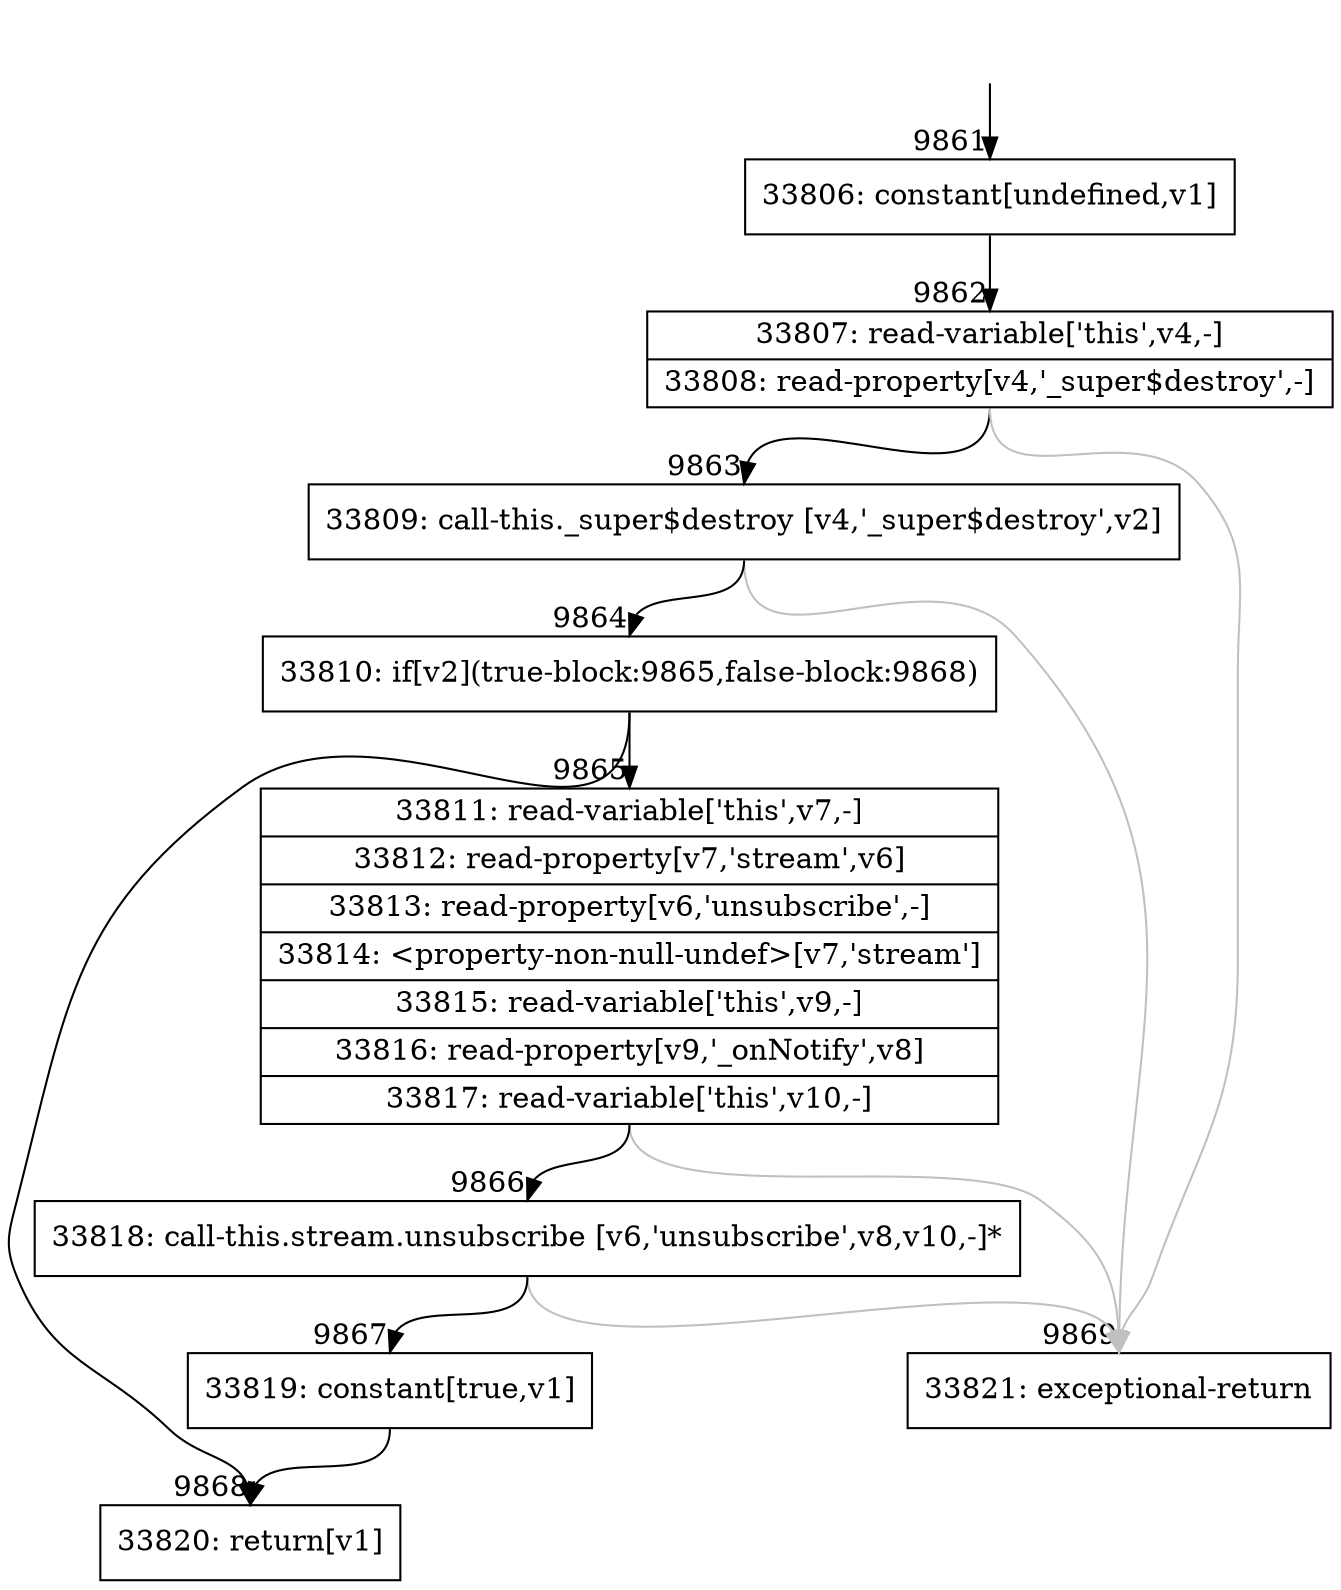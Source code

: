 digraph {
rankdir="TD"
BB_entry843[shape=none,label=""];
BB_entry843 -> BB9861 [tailport=s, headport=n, headlabel="    9861"]
BB9861 [shape=record label="{33806: constant[undefined,v1]}" ] 
BB9861 -> BB9862 [tailport=s, headport=n, headlabel="      9862"]
BB9862 [shape=record label="{33807: read-variable['this',v4,-]|33808: read-property[v4,'_super$destroy',-]}" ] 
BB9862 -> BB9863 [tailport=s, headport=n, headlabel="      9863"]
BB9862 -> BB9869 [tailport=s, headport=n, color=gray, headlabel="      9869"]
BB9863 [shape=record label="{33809: call-this._super$destroy [v4,'_super$destroy',v2]}" ] 
BB9863 -> BB9864 [tailport=s, headport=n, headlabel="      9864"]
BB9863 -> BB9869 [tailport=s, headport=n, color=gray]
BB9864 [shape=record label="{33810: if[v2](true-block:9865,false-block:9868)}" ] 
BB9864 -> BB9865 [tailport=s, headport=n, headlabel="      9865"]
BB9864 -> BB9868 [tailport=s, headport=n, headlabel="      9868"]
BB9865 [shape=record label="{33811: read-variable['this',v7,-]|33812: read-property[v7,'stream',v6]|33813: read-property[v6,'unsubscribe',-]|33814: \<property-non-null-undef\>[v7,'stream']|33815: read-variable['this',v9,-]|33816: read-property[v9,'_onNotify',v8]|33817: read-variable['this',v10,-]}" ] 
BB9865 -> BB9866 [tailport=s, headport=n, headlabel="      9866"]
BB9865 -> BB9869 [tailport=s, headport=n, color=gray]
BB9866 [shape=record label="{33818: call-this.stream.unsubscribe [v6,'unsubscribe',v8,v10,-]*}" ] 
BB9866 -> BB9867 [tailport=s, headport=n, headlabel="      9867"]
BB9866 -> BB9869 [tailport=s, headport=n, color=gray]
BB9867 [shape=record label="{33819: constant[true,v1]}" ] 
BB9867 -> BB9868 [tailport=s, headport=n]
BB9868 [shape=record label="{33820: return[v1]}" ] 
BB9869 [shape=record label="{33821: exceptional-return}" ] 
//#$~ 17634
}
